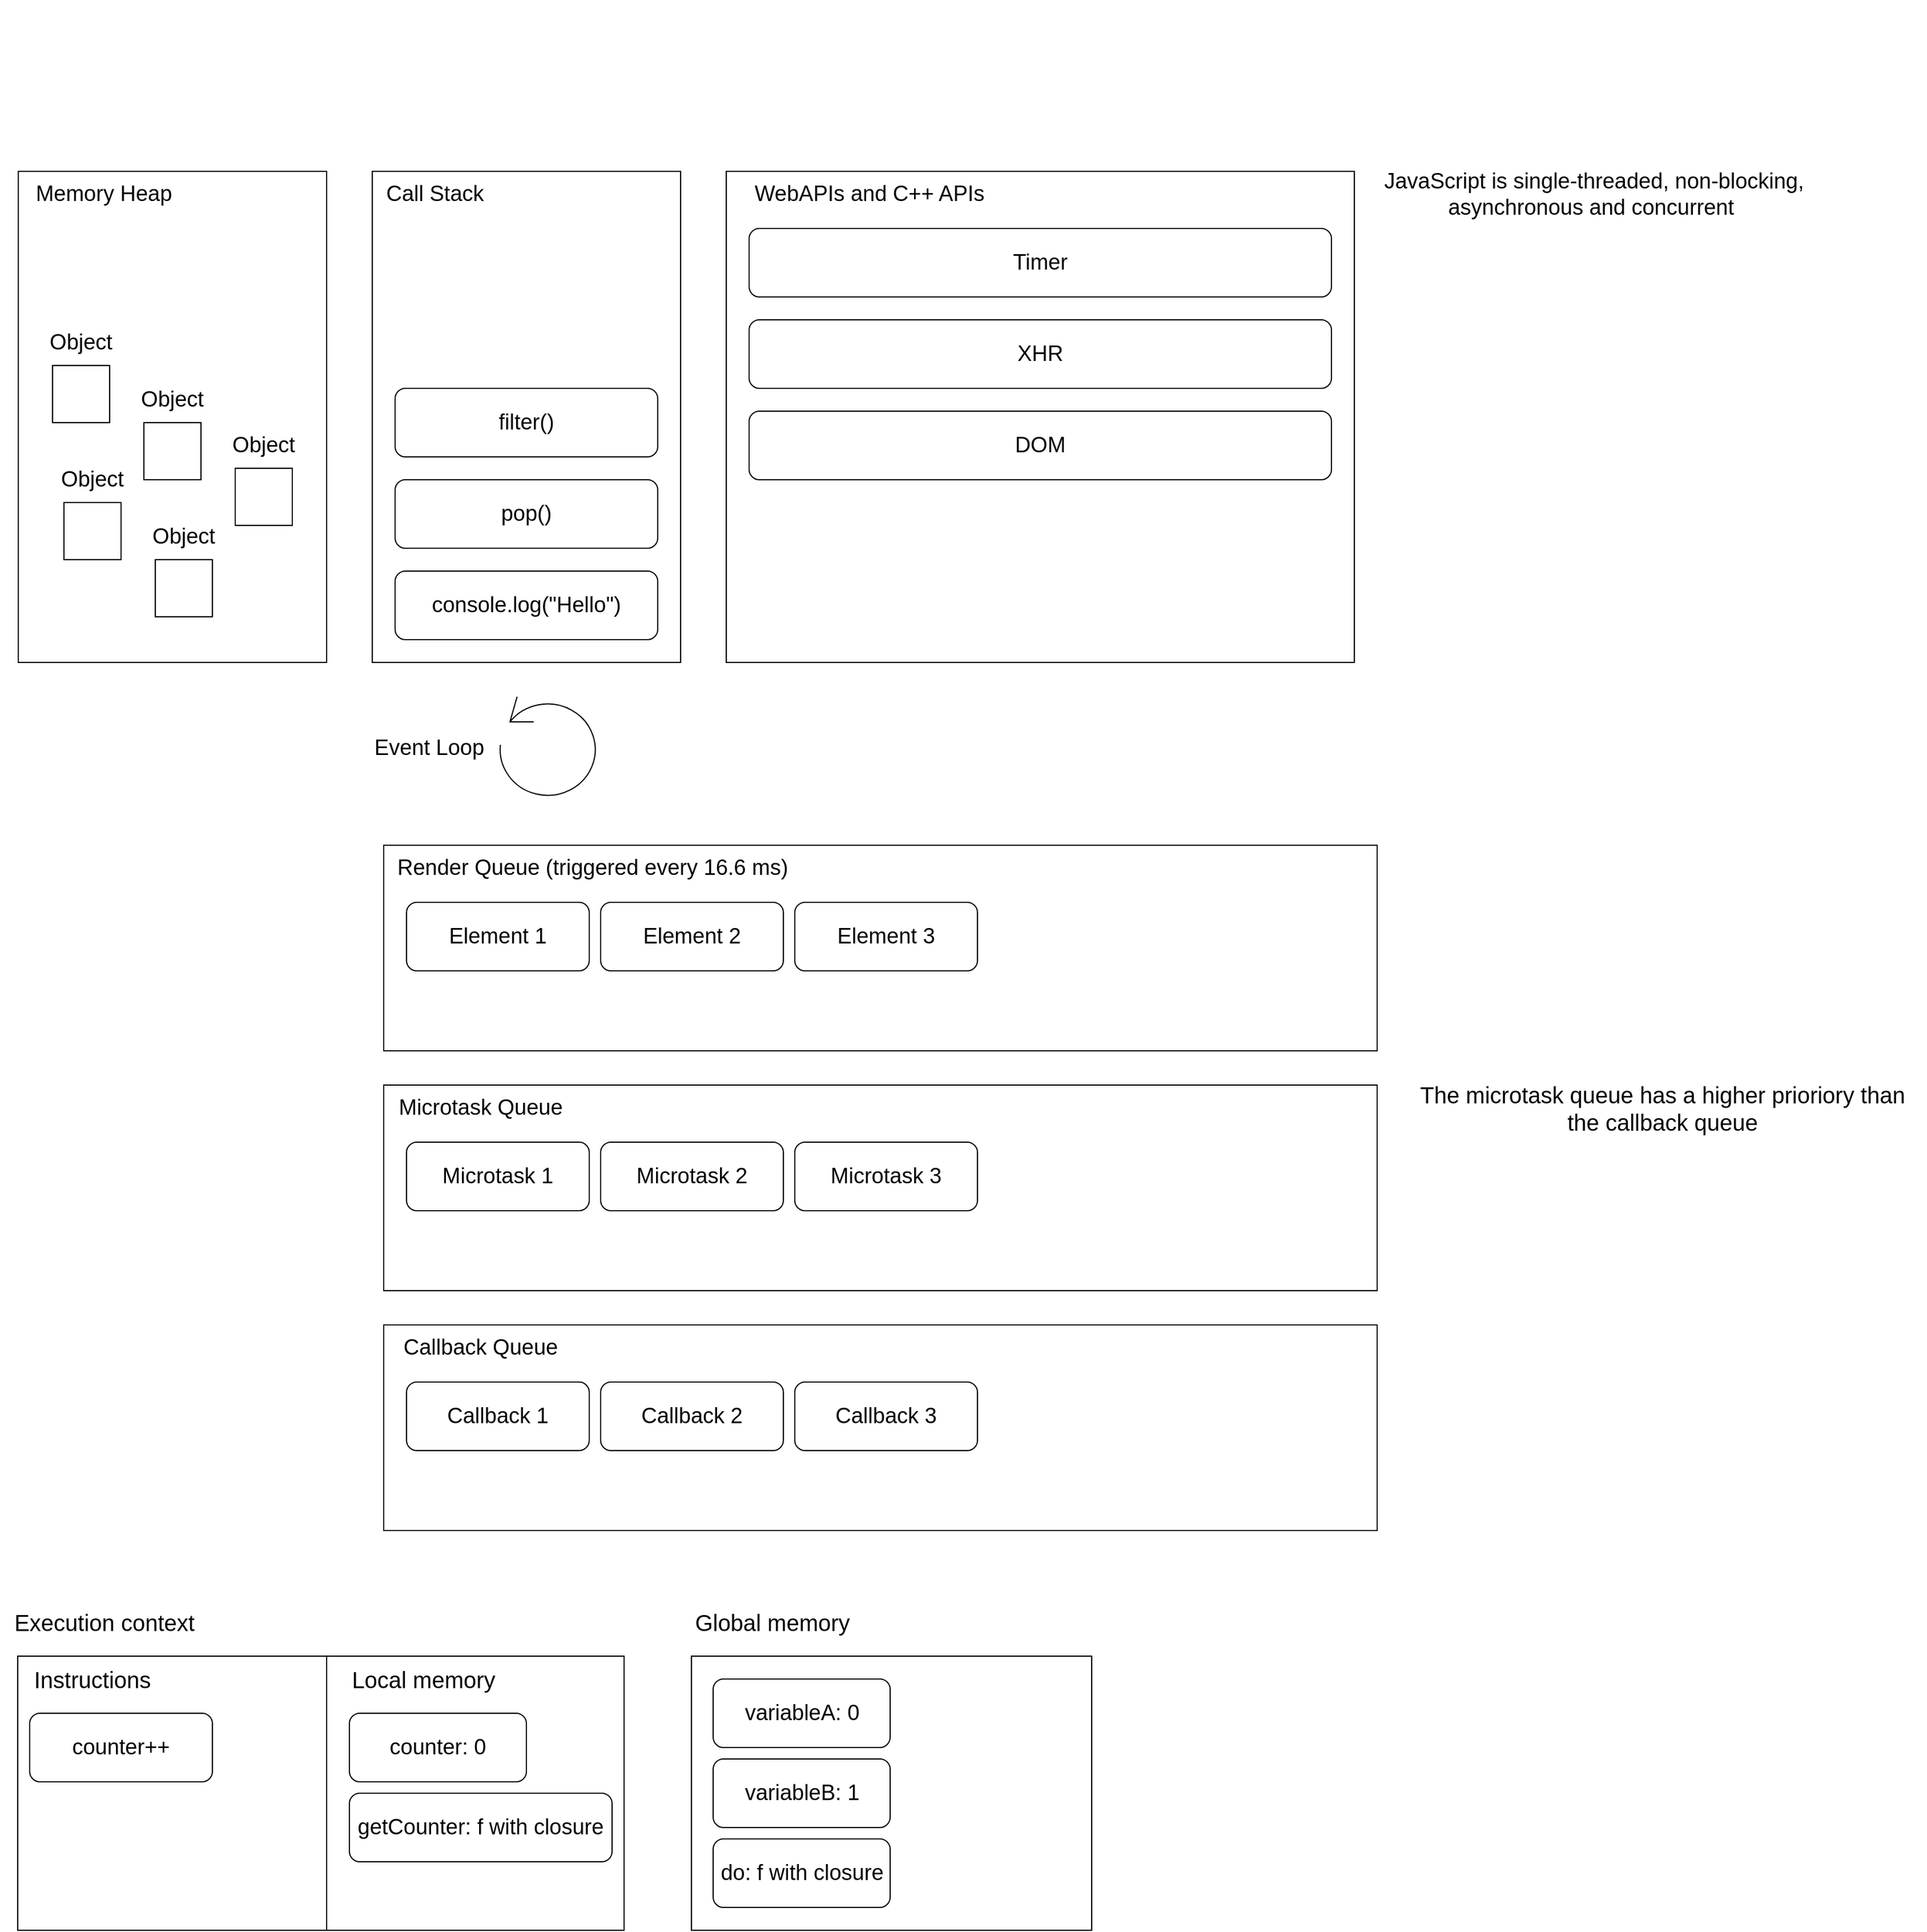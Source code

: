 <mxfile version="14.7.7" type="github">
  <diagram id="BkdP9_3qdBWuDpabCgVC" name="Page-1">
    <mxGraphModel dx="3220" dy="2355" grid="1" gridSize="10" guides="1" tooltips="1" connect="1" arrows="1" fold="1" page="1" pageScale="1" pageWidth="850" pageHeight="1100" math="0" shadow="0">
      <root>
        <mxCell id="0" />
        <mxCell id="1" parent="0" />
        <mxCell id="vp3Ed_rUJPtScr4eGyFw-6" value="" style="rounded=0;whiteSpace=wrap;html=1;direction=south;" parent="1" vertex="1">
          <mxGeometry x="130" y="110" width="270" height="430" as="geometry" />
        </mxCell>
        <mxCell id="vp3Ed_rUJPtScr4eGyFw-7" value="" style="rounded=0;whiteSpace=wrap;html=1;direction=south;" parent="1" vertex="1">
          <mxGeometry x="440" y="110" width="550" height="430" as="geometry" />
        </mxCell>
        <mxCell id="vp3Ed_rUJPtScr4eGyFw-8" value="" style="rounded=0;whiteSpace=wrap;html=1;direction=south;" parent="1" vertex="1">
          <mxGeometry x="140" y="1120" width="870" height="180" as="geometry" />
        </mxCell>
        <mxCell id="vp3Ed_rUJPtScr4eGyFw-9" value="" style="shape=mxgraph.bpmn.loop;html=1;outlineConnect=0;direction=south;" parent="1" vertex="1">
          <mxGeometry x="240" y="570" width="90" height="90" as="geometry" />
        </mxCell>
        <mxCell id="vp3Ed_rUJPtScr4eGyFw-10" value="Call Stack" style="text;html=1;strokeColor=none;fillColor=none;align=center;verticalAlign=middle;whiteSpace=wrap;rounded=0;fontSize=19;" parent="1" vertex="1">
          <mxGeometry x="130" y="120" width="110" height="20" as="geometry" />
        </mxCell>
        <mxCell id="vp3Ed_rUJPtScr4eGyFw-12" value="WebAPIs and C++ APIs" style="text;html=1;strokeColor=none;fillColor=none;align=center;verticalAlign=middle;whiteSpace=wrap;rounded=0;fontSize=19;" parent="1" vertex="1">
          <mxGeometry x="455.5" y="120" width="219" height="20" as="geometry" />
        </mxCell>
        <mxCell id="vp3Ed_rUJPtScr4eGyFw-13" value="Callback Queue" style="text;html=1;strokeColor=none;fillColor=none;align=center;verticalAlign=middle;whiteSpace=wrap;rounded=0;fontSize=19;" parent="1" vertex="1">
          <mxGeometry x="150" y="1130" width="150" height="20" as="geometry" />
        </mxCell>
        <mxCell id="vp3Ed_rUJPtScr4eGyFw-14" value="Event Loop" style="text;html=1;strokeColor=none;fillColor=none;align=center;verticalAlign=middle;whiteSpace=wrap;rounded=0;fontSize=19;" parent="1" vertex="1">
          <mxGeometry x="130" y="605" width="100" height="20" as="geometry" />
        </mxCell>
        <mxCell id="vp3Ed_rUJPtScr4eGyFw-16" value="" style="rounded=0;whiteSpace=wrap;html=1;direction=south;" parent="1" vertex="1">
          <mxGeometry x="-180" y="110" width="270" height="430" as="geometry" />
        </mxCell>
        <mxCell id="vp3Ed_rUJPtScr4eGyFw-17" value="Memory Heap" style="text;html=1;strokeColor=none;fillColor=none;align=center;verticalAlign=middle;whiteSpace=wrap;rounded=0;fontSize=19;" parent="1" vertex="1">
          <mxGeometry x="-170" y="120" width="130" height="20" as="geometry" />
        </mxCell>
        <mxCell id="vp3Ed_rUJPtScr4eGyFw-19" value="Timer" style="rounded=1;whiteSpace=wrap;html=1;fontSize=19;" parent="1" vertex="1">
          <mxGeometry x="460" y="160" width="510" height="60" as="geometry" />
        </mxCell>
        <mxCell id="vp3Ed_rUJPtScr4eGyFw-20" value="XHR" style="rounded=1;whiteSpace=wrap;html=1;fontSize=19;" parent="1" vertex="1">
          <mxGeometry x="460" y="240" width="510" height="60" as="geometry" />
        </mxCell>
        <mxCell id="vp3Ed_rUJPtScr4eGyFw-21" value="DOM" style="rounded=1;whiteSpace=wrap;html=1;fontSize=19;" parent="1" vertex="1">
          <mxGeometry x="460" y="320" width="510" height="60" as="geometry" />
        </mxCell>
        <mxCell id="vp3Ed_rUJPtScr4eGyFw-22" value="console.log(&quot;Hello&quot;)" style="rounded=1;whiteSpace=wrap;html=1;fontSize=19;" parent="1" vertex="1">
          <mxGeometry x="150" y="460" width="230" height="60" as="geometry" />
        </mxCell>
        <mxCell id="vp3Ed_rUJPtScr4eGyFw-23" value="pop()" style="rounded=1;whiteSpace=wrap;html=1;fontSize=19;" parent="1" vertex="1">
          <mxGeometry x="150" y="380" width="230" height="60" as="geometry" />
        </mxCell>
        <mxCell id="vp3Ed_rUJPtScr4eGyFw-24" value="filter()" style="rounded=1;whiteSpace=wrap;html=1;fontSize=19;" parent="1" vertex="1">
          <mxGeometry x="150" y="300" width="230" height="60" as="geometry" />
        </mxCell>
        <mxCell id="vp3Ed_rUJPtScr4eGyFw-25" value="" style="whiteSpace=wrap;html=1;aspect=fixed;" parent="1" vertex="1">
          <mxGeometry x="-140" y="400" width="50" height="50" as="geometry" />
        </mxCell>
        <mxCell id="vp3Ed_rUJPtScr4eGyFw-26" value="" style="whiteSpace=wrap;html=1;aspect=fixed;" parent="1" vertex="1">
          <mxGeometry x="-70" y="330" width="50" height="50" as="geometry" />
        </mxCell>
        <mxCell id="vp3Ed_rUJPtScr4eGyFw-27" value="" style="whiteSpace=wrap;html=1;aspect=fixed;" parent="1" vertex="1">
          <mxGeometry x="-60" y="450" width="50" height="50" as="geometry" />
        </mxCell>
        <mxCell id="vp3Ed_rUJPtScr4eGyFw-28" value="" style="whiteSpace=wrap;html=1;aspect=fixed;" parent="1" vertex="1">
          <mxGeometry x="-150" y="280" width="50" height="50" as="geometry" />
        </mxCell>
        <mxCell id="vp3Ed_rUJPtScr4eGyFw-29" value="" style="whiteSpace=wrap;html=1;aspect=fixed;" parent="1" vertex="1">
          <mxGeometry x="10" y="370" width="50" height="50" as="geometry" />
        </mxCell>
        <mxCell id="vp3Ed_rUJPtScr4eGyFw-30" value="Callback 1" style="rounded=1;whiteSpace=wrap;html=1;fontSize=19;" parent="1" vertex="1">
          <mxGeometry x="160" y="1170" width="160" height="60" as="geometry" />
        </mxCell>
        <mxCell id="vp3Ed_rUJPtScr4eGyFw-31" value="&lt;font style=&quot;font-size: 19px;&quot;&gt;Callback 2&lt;/font&gt;" style="rounded=1;whiteSpace=wrap;html=1;fontSize=19;" parent="1" vertex="1">
          <mxGeometry x="330" y="1170" width="160" height="60" as="geometry" />
        </mxCell>
        <mxCell id="vp3Ed_rUJPtScr4eGyFw-32" value="Callback 3" style="rounded=1;whiteSpace=wrap;html=1;fontSize=19;" parent="1" vertex="1">
          <mxGeometry x="500" y="1170" width="160" height="60" as="geometry" />
        </mxCell>
        <mxCell id="vp3Ed_rUJPtScr4eGyFw-34" value="" style="rounded=0;whiteSpace=wrap;html=1;direction=south;" parent="1" vertex="1">
          <mxGeometry x="140" y="910" width="870" height="180" as="geometry" />
        </mxCell>
        <mxCell id="vp3Ed_rUJPtScr4eGyFw-35" value="Microtask Queue" style="text;html=1;strokeColor=none;fillColor=none;align=center;verticalAlign=middle;whiteSpace=wrap;rounded=0;fontSize=19;" parent="1" vertex="1">
          <mxGeometry x="150" y="920" width="150" height="20" as="geometry" />
        </mxCell>
        <mxCell id="vp3Ed_rUJPtScr4eGyFw-38" value="Microtask 1" style="rounded=1;whiteSpace=wrap;html=1;fontSize=19;" parent="1" vertex="1">
          <mxGeometry x="160" y="960" width="160" height="60" as="geometry" />
        </mxCell>
        <mxCell id="vp3Ed_rUJPtScr4eGyFw-39" value="Microtask 2" style="rounded=1;whiteSpace=wrap;html=1;fontSize=19;" parent="1" vertex="1">
          <mxGeometry x="330" y="960" width="160" height="60" as="geometry" />
        </mxCell>
        <mxCell id="vp3Ed_rUJPtScr4eGyFw-40" value="Microtask 3" style="rounded=1;whiteSpace=wrap;html=1;fontSize=19;" parent="1" vertex="1">
          <mxGeometry x="500" y="960" width="160" height="60" as="geometry" />
        </mxCell>
        <mxCell id="vp3Ed_rUJPtScr4eGyFw-43" value="Object" style="text;html=1;strokeColor=none;fillColor=none;align=center;verticalAlign=middle;whiteSpace=wrap;rounded=0;fontSize=19;" parent="1" vertex="1">
          <mxGeometry x="-145" y="250" width="40" height="20" as="geometry" />
        </mxCell>
        <mxCell id="vp3Ed_rUJPtScr4eGyFw-44" value="Object" style="text;html=1;strokeColor=none;fillColor=none;align=center;verticalAlign=middle;whiteSpace=wrap;rounded=0;fontSize=19;" parent="1" vertex="1">
          <mxGeometry x="-65" y="300" width="40" height="20" as="geometry" />
        </mxCell>
        <mxCell id="vp3Ed_rUJPtScr4eGyFw-45" value="Object" style="text;html=1;strokeColor=none;fillColor=none;align=center;verticalAlign=middle;whiteSpace=wrap;rounded=0;fontSize=19;" parent="1" vertex="1">
          <mxGeometry x="15" y="340" width="40" height="20" as="geometry" />
        </mxCell>
        <mxCell id="vp3Ed_rUJPtScr4eGyFw-46" value="Object" style="text;html=1;strokeColor=none;fillColor=none;align=center;verticalAlign=middle;whiteSpace=wrap;rounded=0;fontSize=19;" parent="1" vertex="1">
          <mxGeometry x="-135" y="370" width="40" height="20" as="geometry" />
        </mxCell>
        <mxCell id="vp3Ed_rUJPtScr4eGyFw-47" value="Object" style="text;html=1;strokeColor=none;fillColor=none;align=center;verticalAlign=middle;whiteSpace=wrap;rounded=0;fontSize=19;" parent="1" vertex="1">
          <mxGeometry x="-55" y="420" width="40" height="20" as="geometry" />
        </mxCell>
        <mxCell id="F3dvDNXk8t1JcE4rUVYM-1" value="" style="shape=image;verticalLabelPosition=bottom;labelBackgroundColor=#ffffff;verticalAlign=top;aspect=fixed;imageAspect=0;image=https://upload.wikimedia.org/wikipedia/commons/thumb/3/3f/V8_JavaScript_engine_logo_2.svg/1200px-V8_JavaScript_engine_logo_2.svg.png;" parent="1" vertex="1">
          <mxGeometry x="-190" y="-40" width="150" height="150" as="geometry" />
        </mxCell>
        <mxCell id="6QtukGbn-FIJw9YeCo-H-1" value="" style="shape=image;verticalLabelPosition=bottom;labelBackgroundColor=#ffffff;verticalAlign=top;aspect=fixed;imageAspect=0;image=http://4.bp.blogspot.com/-SAlsUK_Hwkw/TYGj8pt-kbI/AAAAAAAAAqE/blsfUwJWdbU/s1600/Google%2BChrome%2Bicon%2Bnew.png;" parent="1" vertex="1">
          <mxGeometry x="440" y="30" width="70" height="70" as="geometry" />
        </mxCell>
        <mxCell id="6QtukGbn-FIJw9YeCo-H-2" value="" style="shape=image;verticalLabelPosition=bottom;labelBackgroundColor=#ffffff;verticalAlign=top;aspect=fixed;imageAspect=0;image=https://raw.githubusercontent.com/isocpp/logos/master/cpp_logo.png;" parent="1" vertex="1">
          <mxGeometry x="520" y="28.65" width="63.53" height="71.35" as="geometry" />
        </mxCell>
        <mxCell id="MCUXpGSujRW6-5WqFEAj-1" value="&lt;font style=&quot;font-size: 19px&quot;&gt;JavaScript is single-threaded, non-blocking, asynchronous and concurrent&amp;nbsp;&lt;/font&gt;" style="text;html=1;strokeColor=none;fillColor=none;align=center;verticalAlign=middle;whiteSpace=wrap;rounded=0;" parent="1" vertex="1">
          <mxGeometry x="1000" y="120" width="400" height="20" as="geometry" />
        </mxCell>
        <mxCell id="ilvJonOSDYWT9VKSYLCs-7" value="" style="rounded=0;whiteSpace=wrap;html=1;direction=south;" parent="1" vertex="1">
          <mxGeometry x="140" y="700" width="870" height="180" as="geometry" />
        </mxCell>
        <mxCell id="ilvJonOSDYWT9VKSYLCs-8" value="Render Queue (triggered every 16.6 ms)" style="text;html=1;strokeColor=none;fillColor=none;align=left;verticalAlign=middle;whiteSpace=wrap;rounded=0;fontSize=19;" parent="1" vertex="1">
          <mxGeometry x="150" y="710" width="350" height="20" as="geometry" />
        </mxCell>
        <mxCell id="ilvJonOSDYWT9VKSYLCs-9" value="Element 1" style="rounded=1;whiteSpace=wrap;html=1;fontSize=19;" parent="1" vertex="1">
          <mxGeometry x="160" y="750" width="160" height="60" as="geometry" />
        </mxCell>
        <mxCell id="ilvJonOSDYWT9VKSYLCs-10" value="&lt;font style=&quot;font-size: 19px&quot;&gt;Element 2&lt;/font&gt;" style="rounded=1;whiteSpace=wrap;html=1;fontSize=19;" parent="1" vertex="1">
          <mxGeometry x="330" y="750" width="160" height="60" as="geometry" />
        </mxCell>
        <mxCell id="ilvJonOSDYWT9VKSYLCs-11" value="Element 3" style="rounded=1;whiteSpace=wrap;html=1;fontSize=19;" parent="1" vertex="1">
          <mxGeometry x="500" y="750" width="160" height="60" as="geometry" />
        </mxCell>
        <mxCell id="lwLxD6SXtwrRYqILnOid-1" value="" style="rounded=0;whiteSpace=wrap;html=1;direction=south;" parent="1" vertex="1">
          <mxGeometry x="-180" y="1410" width="530" height="180" as="geometry" />
        </mxCell>
        <mxCell id="lwLxD6SXtwrRYqILnOid-2" value="" style="rounded=0;whiteSpace=wrap;html=1;direction=south;" parent="1" vertex="1">
          <mxGeometry x="409.5" y="1410" width="350.5" height="240" as="geometry" />
        </mxCell>
        <mxCell id="lwLxD6SXtwrRYqILnOid-3" value="Global memory" style="text;html=1;strokeColor=none;fillColor=none;align=center;verticalAlign=middle;whiteSpace=wrap;rounded=0;fontSize=20;" parent="1" vertex="1">
          <mxGeometry x="390" y="1370" width="180.5" height="20" as="geometry" />
        </mxCell>
        <mxCell id="lwLxD6SXtwrRYqILnOid-4" value="Execution context" style="text;html=1;strokeColor=none;fillColor=none;align=center;verticalAlign=middle;whiteSpace=wrap;rounded=0;fontSize=20;" parent="1" vertex="1">
          <mxGeometry x="-195.25" y="1370" width="180.5" height="20" as="geometry" />
        </mxCell>
        <mxCell id="lwLxD6SXtwrRYqILnOid-5" value="" style="rounded=0;whiteSpace=wrap;html=1;direction=south;" parent="1" vertex="1">
          <mxGeometry x="80" y="1410" width="270.5" height="240" as="geometry" />
        </mxCell>
        <mxCell id="lwLxD6SXtwrRYqILnOid-6" value="" style="rounded=0;whiteSpace=wrap;html=1;direction=south;" parent="1" vertex="1">
          <mxGeometry x="-180.5" y="1410" width="270.5" height="240" as="geometry" />
        </mxCell>
        <mxCell id="lwLxD6SXtwrRYqILnOid-7" value="Instructions" style="text;html=1;strokeColor=none;fillColor=none;align=center;verticalAlign=middle;whiteSpace=wrap;rounded=0;fontSize=20;" parent="1" vertex="1">
          <mxGeometry x="-135" y="1420" width="40" height="20" as="geometry" />
        </mxCell>
        <mxCell id="lwLxD6SXtwrRYqILnOid-8" value="Local memory" style="text;html=1;strokeColor=none;fillColor=none;align=center;verticalAlign=middle;whiteSpace=wrap;rounded=0;fontSize=20;" parent="1" vertex="1">
          <mxGeometry x="100" y="1420" width="150" height="20" as="geometry" />
        </mxCell>
        <mxCell id="lwLxD6SXtwrRYqILnOid-10" value="counter++" style="rounded=1;whiteSpace=wrap;html=1;fontSize=19;" parent="1" vertex="1">
          <mxGeometry x="-170" y="1460" width="160" height="60" as="geometry" />
        </mxCell>
        <mxCell id="lwLxD6SXtwrRYqILnOid-11" value="counter: 0" style="rounded=1;whiteSpace=wrap;html=1;fontSize=19;" parent="1" vertex="1">
          <mxGeometry x="110" y="1460" width="155" height="60" as="geometry" />
        </mxCell>
        <mxCell id="lwLxD6SXtwrRYqILnOid-12" value="getCounter: f with closure" style="rounded=1;whiteSpace=wrap;html=1;fontSize=19;" parent="1" vertex="1">
          <mxGeometry x="110" y="1530" width="230" height="60" as="geometry" />
        </mxCell>
        <mxCell id="lwLxD6SXtwrRYqILnOid-14" value="variableA: 0" style="rounded=1;whiteSpace=wrap;html=1;fontSize=19;" parent="1" vertex="1">
          <mxGeometry x="428.53" y="1430" width="155" height="60" as="geometry" />
        </mxCell>
        <mxCell id="lwLxD6SXtwrRYqILnOid-15" value="variableB: 1" style="rounded=1;whiteSpace=wrap;html=1;fontSize=19;" parent="1" vertex="1">
          <mxGeometry x="428.53" y="1500" width="155" height="60" as="geometry" />
        </mxCell>
        <mxCell id="lwLxD6SXtwrRYqILnOid-16" value="do: f with closure" style="rounded=1;whiteSpace=wrap;html=1;fontSize=19;" parent="1" vertex="1">
          <mxGeometry x="428.53" y="1570" width="155" height="60" as="geometry" />
        </mxCell>
        <mxCell id="KnOiS1BiQ93vSqCDbLpS-1" value="&lt;font style=&quot;font-size: 20px&quot;&gt;The microtask queue has a higher prioriory than the callback queue&lt;/font&gt;" style="text;html=1;strokeColor=none;fillColor=none;align=center;verticalAlign=middle;whiteSpace=wrap;rounded=0;" vertex="1" parent="1">
          <mxGeometry x="1030" y="920" width="460" height="20" as="geometry" />
        </mxCell>
      </root>
    </mxGraphModel>
  </diagram>
</mxfile>
